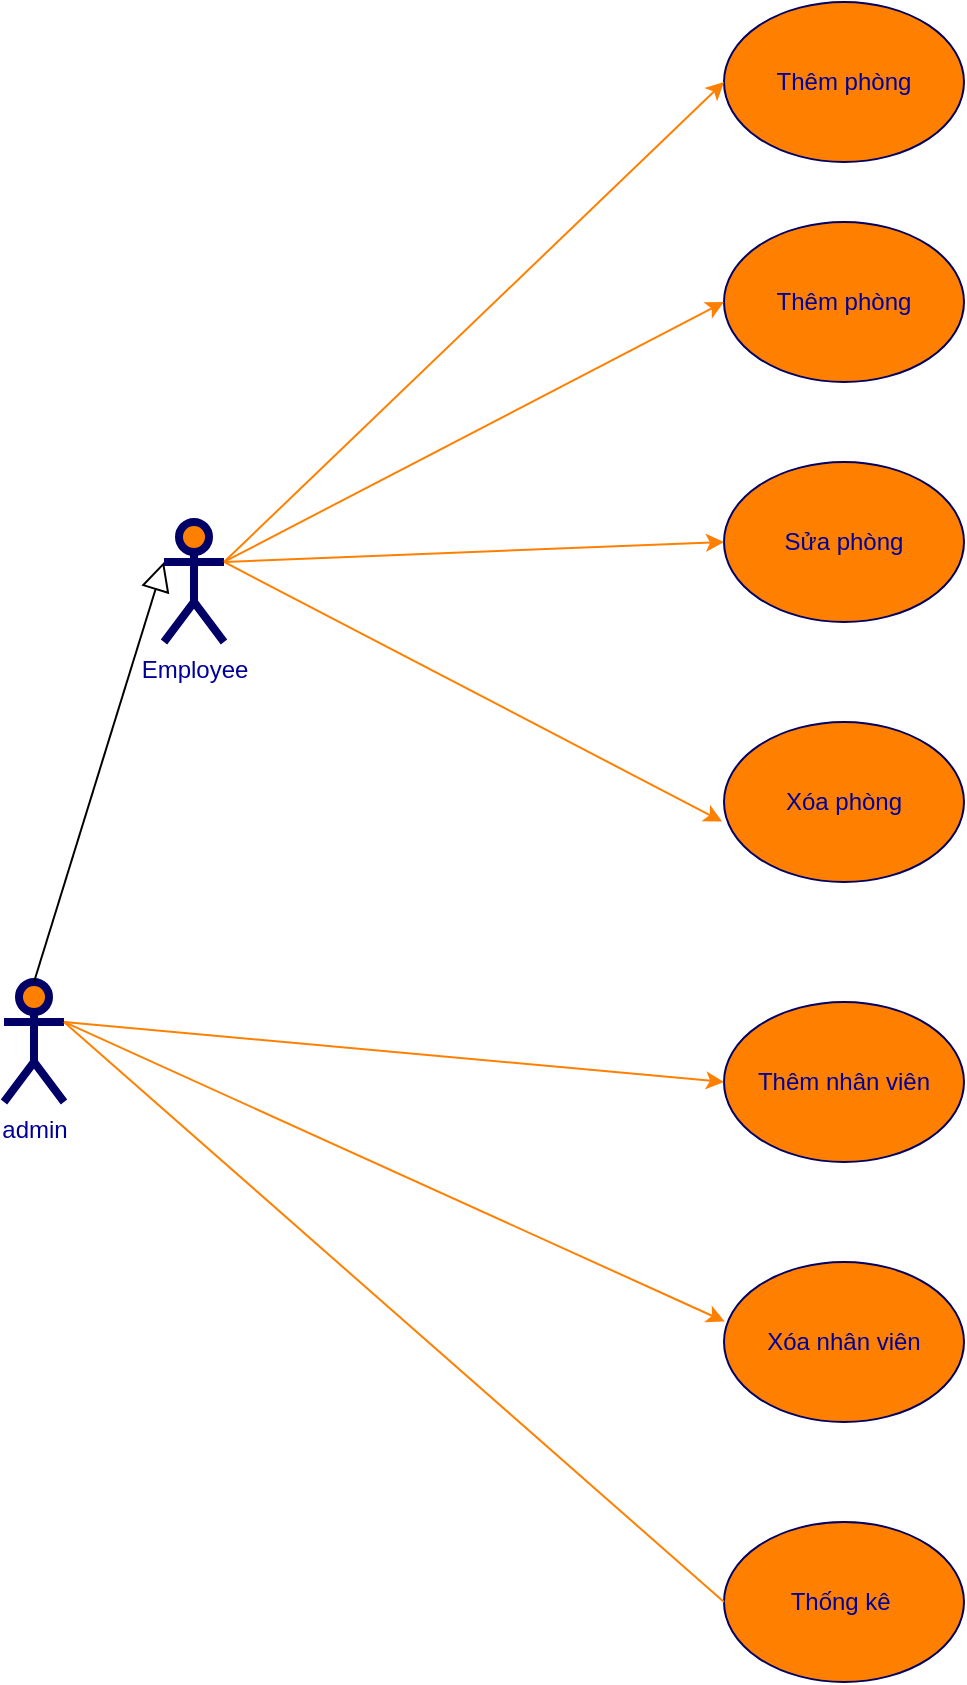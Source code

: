 <mxfile version="15.7.0" type="github">
  <diagram id="1cee9afd-dcdd-cf27-cb82-50d77dad4855" name="Page-1">
    <mxGraphModel dx="1888" dy="1656" grid="1" gridSize="10" guides="1" tooltips="1" connect="1" arrows="1" fold="1" page="1" pageScale="1" pageWidth="850" pageHeight="1100" math="0" shadow="0">
      <root>
        <mxCell id="0" />
        <mxCell id="1" parent="0" />
        <mxCell id="c1cb8d76720eaeb-1" value="Thêm phòng" style="ellipse;whiteSpace=wrap;html=1;fillColor=#FF8000;strokeColor=#000066;fontColor=#000099;" parent="1" vertex="1">
          <mxGeometry x="180" y="-60" width="120" height="80" as="geometry" />
        </mxCell>
        <mxCell id="c1cb8d76720eaeb-3" value="Thêm nhân viên" style="ellipse;whiteSpace=wrap;html=1;fillColor=#FF8000;strokeColor=#000066;fontColor=#000099;" parent="1" vertex="1">
          <mxGeometry x="180" y="330" width="120" height="80" as="geometry" />
        </mxCell>
        <mxCell id="c1cb8d76720eaeb-6" value="Sửa phòng" style="ellipse;whiteSpace=wrap;html=1;fillColor=#FF8000;strokeColor=#000066;fontColor=#000099;" parent="1" vertex="1">
          <mxGeometry x="180" y="60" width="120" height="80" as="geometry" />
        </mxCell>
        <mxCell id="c1cb8d76720eaeb-10" style="html=1;exitX=1;exitY=0.333;exitPerimeter=0;entryX=0;entryY=0.5;jettySize=auto;orthogonalLoop=1;fillColor=#f8cecc;strokeColor=#FF8000;curved=1;fontColor=#000099;exitDx=0;exitDy=0;" parent="1" source="BCp09lpTjPHIo2bbOKOB-34" target="c1cb8d76720eaeb-1" edge="1">
          <mxGeometry relative="1" as="geometry">
            <mxPoint x="60" y="60" as="sourcePoint" />
          </mxGeometry>
        </mxCell>
        <mxCell id="c1cb8d76720eaeb-13" style="edgeStyle=none;curved=1;html=1;exitX=1;exitY=0.333;exitPerimeter=0;entryX=0;entryY=0.5;jettySize=auto;orthogonalLoop=1;strokeColor=#FF8000;fontColor=#000099;exitDx=0;exitDy=0;" parent="1" source="BCp09lpTjPHIo2bbOKOB-17" target="c1cb8d76720eaeb-3" edge="1">
          <mxGeometry relative="1" as="geometry">
            <mxPoint x="60" y="60" as="sourcePoint" />
          </mxGeometry>
        </mxCell>
        <mxCell id="c1cb8d76720eaeb-26" value="Xóa phòng" style="ellipse;whiteSpace=wrap;html=1;fillColor=#FF8000;strokeColor=#000066;fontColor=#000099;" parent="1" vertex="1">
          <mxGeometry x="180" y="190" width="120" height="80" as="geometry" />
        </mxCell>
        <mxCell id="BCp09lpTjPHIo2bbOKOB-11" value="Xóa nhân viên" style="ellipse;whiteSpace=wrap;html=1;fillColor=#FF8000;strokeColor=#000066;fontColor=#000099;" parent="1" vertex="1">
          <mxGeometry x="180" y="460" width="120" height="80" as="geometry" />
        </mxCell>
        <mxCell id="BCp09lpTjPHIo2bbOKOB-17" value="admin&lt;br&gt;" style="shape=umlActor;verticalLabelPosition=bottom;labelBackgroundColor=#ffffff;verticalAlign=top;html=1;strokeWidth=4;fillColor=#FF8000;strokeColor=#000066;fontColor=#000099;" parent="1" vertex="1">
          <mxGeometry x="-180" y="320" width="30" height="60" as="geometry" />
        </mxCell>
        <mxCell id="BCp09lpTjPHIo2bbOKOB-22" value="" style="endArrow=block;endFill=0;endSize=12;html=1;exitX=0.5;exitY=0;exitDx=0;exitDy=0;exitPerimeter=0;entryX=0;entryY=0.333;entryDx=0;entryDy=0;entryPerimeter=0;" parent="1" source="BCp09lpTjPHIo2bbOKOB-17" edge="1" target="BCp09lpTjPHIo2bbOKOB-34">
          <mxGeometry width="160" relative="1" as="geometry">
            <mxPoint x="20" y="500" as="sourcePoint" />
            <mxPoint x="-100" y="230" as="targetPoint" />
          </mxGeometry>
        </mxCell>
        <mxCell id="BCp09lpTjPHIo2bbOKOB-23" style="edgeStyle=none;curved=1;html=1;entryX=-0.008;entryY=0.622;jettySize=auto;orthogonalLoop=1;strokeColor=#FF8000;fontColor=#000099;entryDx=0;entryDy=0;entryPerimeter=0;exitX=1;exitY=0.333;exitDx=0;exitDy=0;exitPerimeter=0;" parent="1" source="BCp09lpTjPHIo2bbOKOB-34" target="c1cb8d76720eaeb-26" edge="1">
          <mxGeometry relative="1" as="geometry">
            <mxPoint y="160" as="sourcePoint" />
            <mxPoint x="160.0" y="380" as="targetPoint" />
          </mxGeometry>
        </mxCell>
        <mxCell id="BCp09lpTjPHIo2bbOKOB-24" style="edgeStyle=none;curved=1;html=1;exitX=1;exitY=0.333;exitPerimeter=0;jettySize=auto;orthogonalLoop=1;strokeColor=#FF8000;fontColor=#000099;entryX=0;entryY=0.5;entryDx=0;entryDy=0;exitDx=0;exitDy=0;startArrow=none;" parent="1" source="BCp09lpTjPHIo2bbOKOB-34" target="c1cb8d76720eaeb-6" edge="1">
          <mxGeometry relative="1" as="geometry">
            <mxPoint x="30" y="549.24" as="sourcePoint" />
            <mxPoint x="200" y="470" as="targetPoint" />
          </mxGeometry>
        </mxCell>
        <mxCell id="BCp09lpTjPHIo2bbOKOB-25" style="edgeStyle=none;curved=1;html=1;exitX=1;exitY=0.333;exitPerimeter=0;entryX=0.003;entryY=0.372;jettySize=auto;orthogonalLoop=1;strokeColor=#FF8000;fontColor=#000099;entryDx=0;entryDy=0;entryPerimeter=0;exitDx=0;exitDy=0;" parent="1" source="BCp09lpTjPHIo2bbOKOB-17" target="BCp09lpTjPHIo2bbOKOB-11" edge="1">
          <mxGeometry relative="1" as="geometry">
            <mxPoint x="30" y="550.24" as="sourcePoint" />
            <mxPoint x="179.04" y="550" as="targetPoint" />
          </mxGeometry>
        </mxCell>
        <mxCell id="BCp09lpTjPHIo2bbOKOB-34" value="Employee" style="shape=umlActor;verticalLabelPosition=bottom;labelBackgroundColor=#ffffff;verticalAlign=top;html=1;strokeWidth=4;fillColor=#FF8000;strokeColor=#000066;fontColor=#000099;" parent="1" vertex="1">
          <mxGeometry x="-100" y="90" width="30" height="60" as="geometry" />
        </mxCell>
        <mxCell id="BCp09lpTjPHIo2bbOKOB-39" value="Thống kê&amp;nbsp;" style="ellipse;whiteSpace=wrap;html=1;fillColor=#FF8000;strokeColor=#000066;fontColor=#000099;" parent="1" vertex="1">
          <mxGeometry x="180" y="590" width="120" height="80" as="geometry" />
        </mxCell>
        <mxCell id="2T6XojJv8M6gnoJigWYu-2" value="" style="edgeStyle=none;curved=1;html=1;jettySize=auto;orthogonalLoop=1;strokeColor=#FF8000;fontColor=#000099;exitX=1;exitY=0.333;exitDx=0;exitDy=0;exitPerimeter=0;endArrow=none;entryX=0;entryY=0.5;entryDx=0;entryDy=0;" parent="1" source="BCp09lpTjPHIo2bbOKOB-17" target="BCp09lpTjPHIo2bbOKOB-39" edge="1">
          <mxGeometry relative="1" as="geometry">
            <mxPoint x="-150" y="340" as="sourcePoint" />
            <mxPoint x="190" y="630" as="targetPoint" />
          </mxGeometry>
        </mxCell>
        <mxCell id="_I4os2-FZncD6GJ3XzAM-1" value="Thêm phòng" style="ellipse;whiteSpace=wrap;html=1;fillColor=#FF8000;strokeColor=#000066;fontColor=#000099;" vertex="1" parent="1">
          <mxGeometry x="180" y="-170" width="120" height="80" as="geometry" />
        </mxCell>
        <mxCell id="_I4os2-FZncD6GJ3XzAM-3" style="html=1;entryX=0;entryY=0.5;jettySize=auto;orthogonalLoop=1;fillColor=#f8cecc;strokeColor=#FF8000;curved=1;fontColor=#000099;entryDx=0;entryDy=0;" edge="1" parent="1" target="_I4os2-FZncD6GJ3XzAM-1">
          <mxGeometry relative="1" as="geometry">
            <mxPoint x="-70" y="110" as="sourcePoint" />
            <mxPoint x="170" y="-90" as="targetPoint" />
          </mxGeometry>
        </mxCell>
      </root>
    </mxGraphModel>
  </diagram>
</mxfile>
